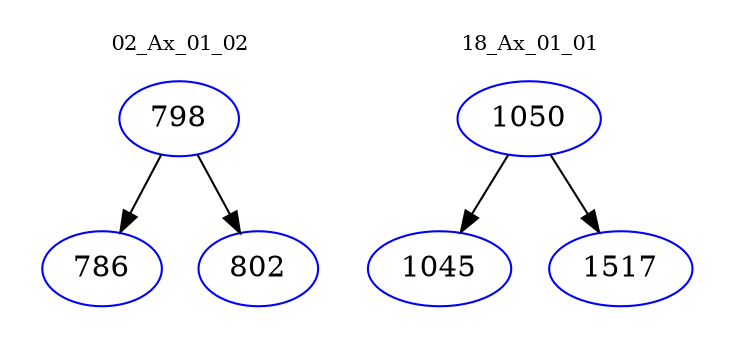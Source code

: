 digraph{
subgraph cluster_0 {
color = white
label = "02_Ax_01_02";
fontsize=10;
T0_798 [label="798", color="blue"]
T0_798 -> T0_786 [color="black"]
T0_786 [label="786", color="blue"]
T0_798 -> T0_802 [color="black"]
T0_802 [label="802", color="blue"]
}
subgraph cluster_1 {
color = white
label = "18_Ax_01_01";
fontsize=10;
T1_1050 [label="1050", color="blue"]
T1_1050 -> T1_1045 [color="black"]
T1_1045 [label="1045", color="blue"]
T1_1050 -> T1_1517 [color="black"]
T1_1517 [label="1517", color="blue"]
}
}
